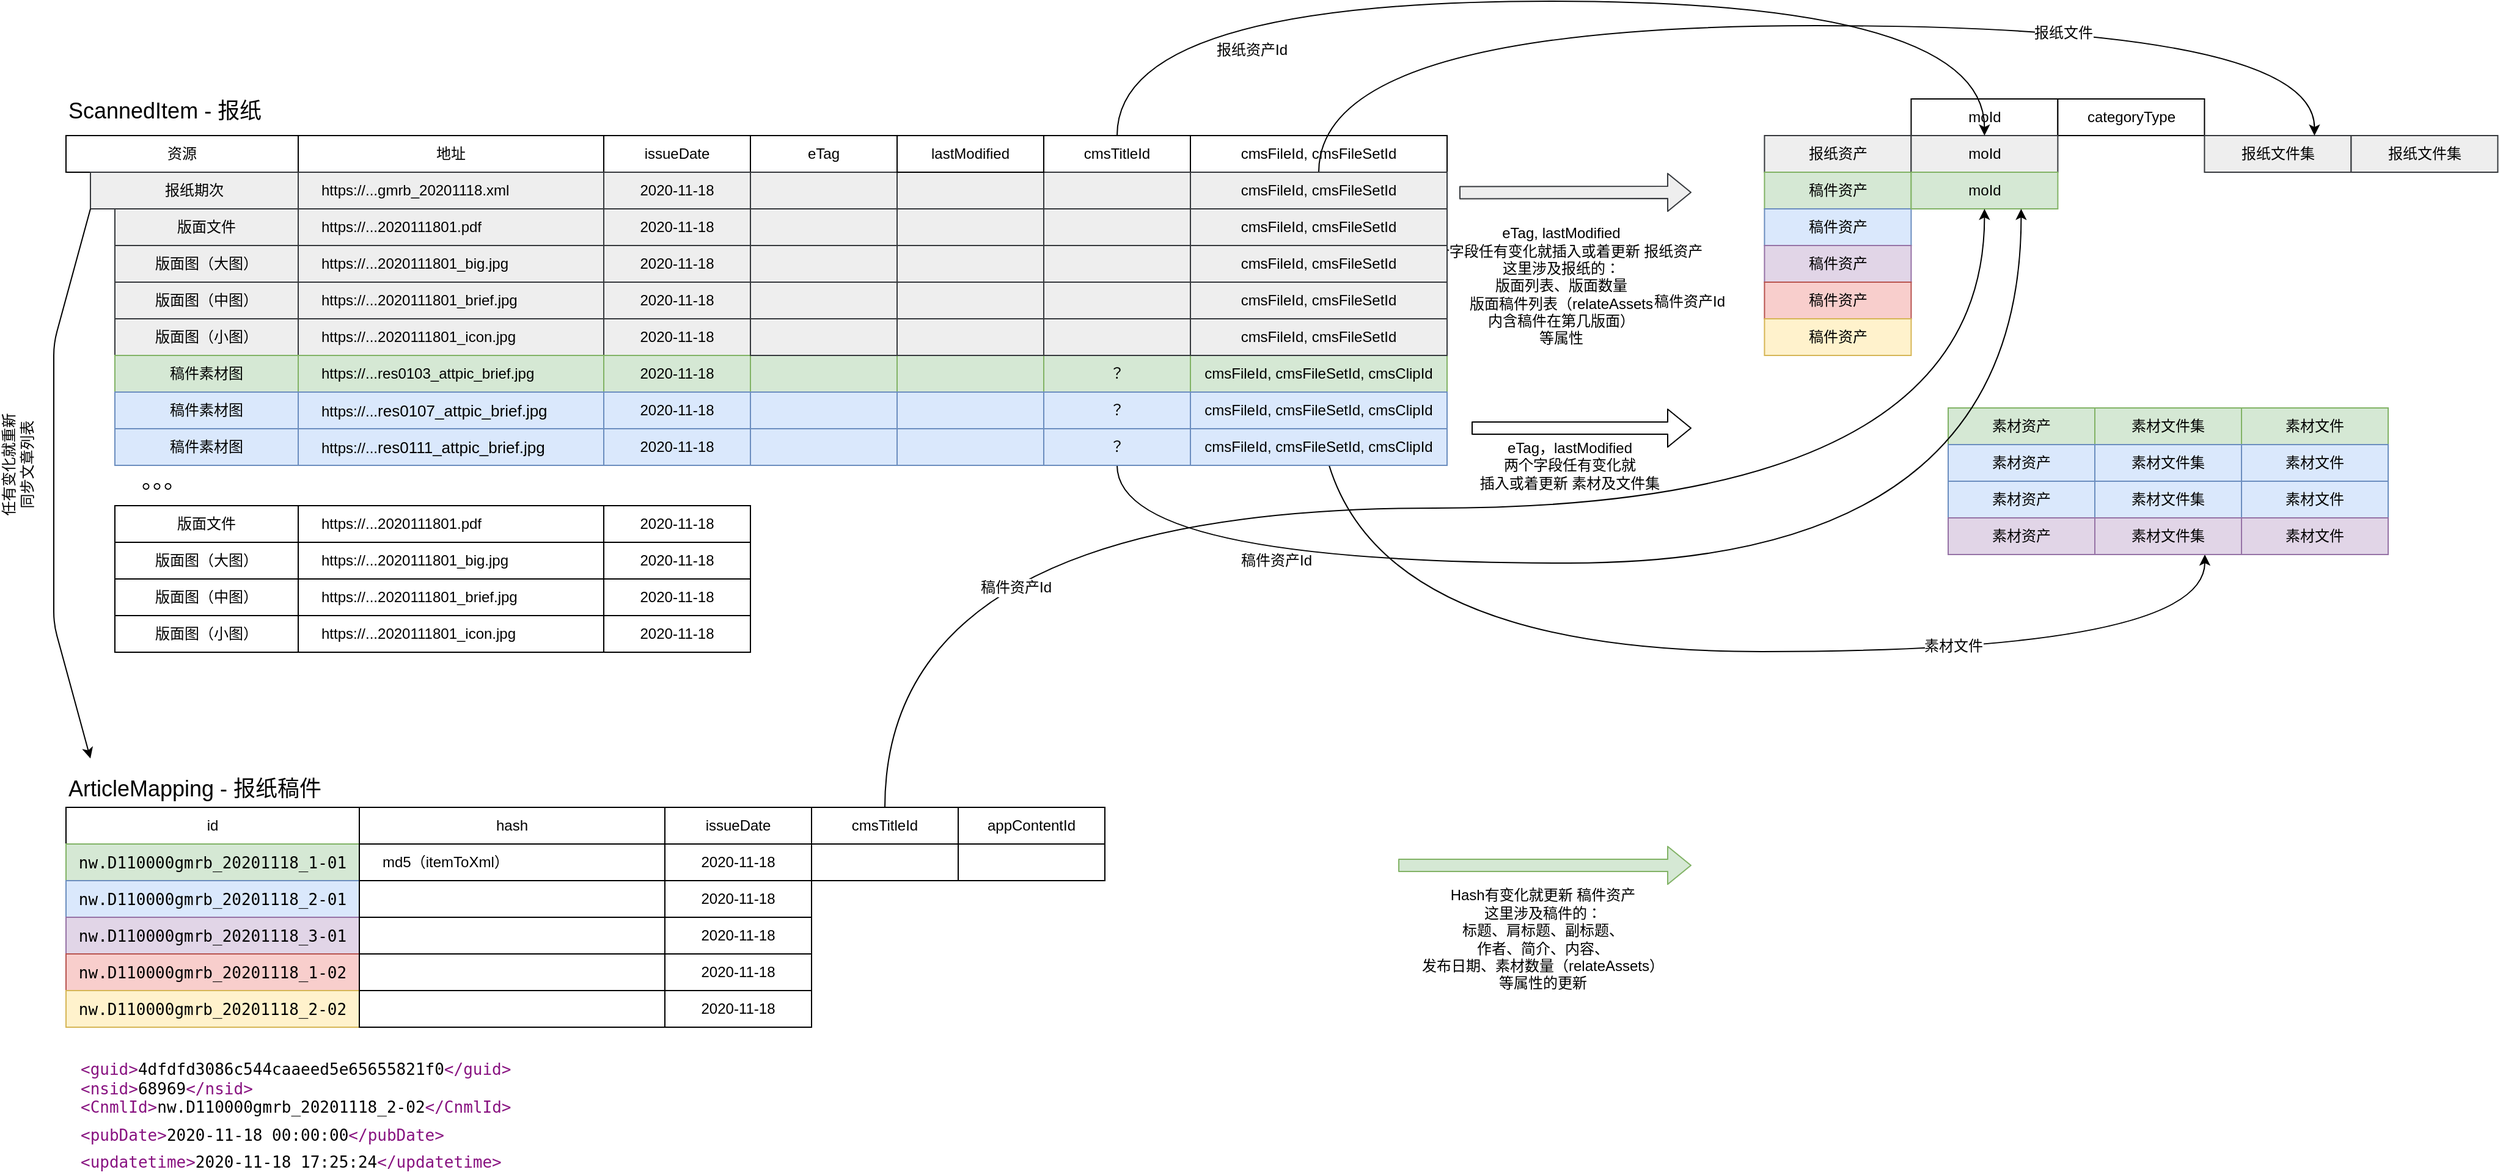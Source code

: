 <mxfile version="14.2.7" type="github">
  <diagram id="yrol8fg9aSLsKvtu3F4W" name="第 1 页">
    <mxGraphModel dx="2650" dy="1021" grid="1" gridSize="10" guides="1" tooltips="1" connect="1" arrows="1" fold="1" page="1" pageScale="1" pageWidth="827" pageHeight="1169" math="0" shadow="0">
      <root>
        <mxCell id="0" />
        <mxCell id="1" parent="0" />
        <mxCell id="mEoU4Fi8q85Gp39FzUji-123" value="资源" style="rounded=0;whiteSpace=wrap;html=1;" vertex="1" parent="1">
          <mxGeometry x="-420" y="120" width="190" height="30" as="geometry" />
        </mxCell>
        <mxCell id="mEoU4Fi8q85Gp39FzUji-124" value="报纸期次" style="rounded=0;whiteSpace=wrap;html=1;fillColor=#eeeeee;strokeColor=#36393d;" vertex="1" parent="1">
          <mxGeometry x="-400" y="150" width="170" height="30" as="geometry" />
        </mxCell>
        <mxCell id="mEoU4Fi8q85Gp39FzUji-125" value="版面文件" style="rounded=0;whiteSpace=wrap;html=1;fillColor=#eeeeee;strokeColor=#36393d;" vertex="1" parent="1">
          <mxGeometry x="-380" y="180" width="150" height="30" as="geometry" />
        </mxCell>
        <mxCell id="mEoU4Fi8q85Gp39FzUji-126" value="版面图（大图）" style="rounded=0;whiteSpace=wrap;html=1;fillColor=#eeeeee;strokeColor=#36393d;" vertex="1" parent="1">
          <mxGeometry x="-380" y="210" width="150" height="30" as="geometry" />
        </mxCell>
        <mxCell id="mEoU4Fi8q85Gp39FzUji-127" value="版面图（中图）" style="rounded=0;whiteSpace=wrap;html=1;fillColor=#eeeeee;strokeColor=#36393d;" vertex="1" parent="1">
          <mxGeometry x="-380" y="240" width="150" height="30" as="geometry" />
        </mxCell>
        <mxCell id="mEoU4Fi8q85Gp39FzUji-128" value="版面图（小图）" style="rounded=0;whiteSpace=wrap;html=1;fillColor=#eeeeee;strokeColor=#36393d;" vertex="1" parent="1">
          <mxGeometry x="-380" y="270" width="150" height="30" as="geometry" />
        </mxCell>
        <mxCell id="mEoU4Fi8q85Gp39FzUji-129" value="地址" style="rounded=0;whiteSpace=wrap;html=1;" vertex="1" parent="1">
          <mxGeometry x="-230" y="120" width="250" height="30" as="geometry" />
        </mxCell>
        <mxCell id="mEoU4Fi8q85Gp39FzUji-130" value="&lt;span style=&quot;&quot;&gt;https://...gmrb_20201118.xml&lt;/span&gt;" style="rounded=0;whiteSpace=wrap;html=1;align=left;spacingLeft=17;fillColor=#eeeeee;strokeColor=#36393d;" vertex="1" parent="1">
          <mxGeometry x="-230" y="150" width="250" height="30" as="geometry" />
        </mxCell>
        <mxCell id="mEoU4Fi8q85Gp39FzUji-131" value="&lt;span style=&quot;font-size: 12px;&quot;&gt;https://...&lt;/span&gt;&lt;span style=&quot;font-size: 12px&quot;&gt;2020111801.pdf&lt;/span&gt;" style="rounded=0;whiteSpace=wrap;html=1;fontFamily=Helvetica;fontSize=12;align=left;spacingLeft=17;fillColor=#eeeeee;strokeColor=#36393d;" vertex="1" parent="1">
          <mxGeometry x="-230" y="180" width="250" height="30" as="geometry" />
        </mxCell>
        <mxCell id="mEoU4Fi8q85Gp39FzUji-132" value="&lt;span style=&quot;&quot;&gt;https://...&lt;/span&gt;2020111801_big.jpg" style="rounded=0;whiteSpace=wrap;html=1;align=left;spacingLeft=17;fillColor=#eeeeee;strokeColor=#36393d;" vertex="1" parent="1">
          <mxGeometry x="-230" y="210" width="250" height="30" as="geometry" />
        </mxCell>
        <mxCell id="mEoU4Fi8q85Gp39FzUji-133" value="&lt;span style=&quot;&quot;&gt;https://...&lt;/span&gt;2020111801_brief.jpg" style="rounded=0;whiteSpace=wrap;html=1;align=left;spacingLeft=17;fillColor=#eeeeee;strokeColor=#36393d;" vertex="1" parent="1">
          <mxGeometry x="-230" y="240" width="250" height="30" as="geometry" />
        </mxCell>
        <mxCell id="mEoU4Fi8q85Gp39FzUji-134" value="&lt;span style=&quot;&quot;&gt;https://...&lt;/span&gt;2020111801_icon.jpg" style="rounded=0;whiteSpace=wrap;html=1;align=left;spacingLeft=17;fillColor=#eeeeee;strokeColor=#36393d;" vertex="1" parent="1">
          <mxGeometry x="-230" y="270" width="250" height="30" as="geometry" />
        </mxCell>
        <mxCell id="mEoU4Fi8q85Gp39FzUji-135" value="issueDate" style="rounded=0;whiteSpace=wrap;html=1;fontFamily=Helvetica;fontSize=12;align=center;" vertex="1" parent="1">
          <mxGeometry x="20" y="120" width="120" height="30" as="geometry" />
        </mxCell>
        <mxCell id="mEoU4Fi8q85Gp39FzUji-136" value="2020-11-18" style="rounded=0;whiteSpace=wrap;html=1;fontFamily=Helvetica;fontSize=12;align=center;fillColor=#eeeeee;strokeColor=#36393d;" vertex="1" parent="1">
          <mxGeometry x="20" y="150" width="120" height="30" as="geometry" />
        </mxCell>
        <mxCell id="mEoU4Fi8q85Gp39FzUji-137" value="2020-11-18" style="rounded=0;whiteSpace=wrap;html=1;fontFamily=Helvetica;fontSize=12;align=center;fillColor=#eeeeee;strokeColor=#36393d;" vertex="1" parent="1">
          <mxGeometry x="20" y="180" width="120" height="30" as="geometry" />
        </mxCell>
        <mxCell id="mEoU4Fi8q85Gp39FzUji-138" value="2020-11-18" style="rounded=0;whiteSpace=wrap;html=1;fontFamily=Helvetica;fontSize=12;align=center;fillColor=#eeeeee;strokeColor=#36393d;" vertex="1" parent="1">
          <mxGeometry x="20" y="210" width="120" height="30" as="geometry" />
        </mxCell>
        <mxCell id="mEoU4Fi8q85Gp39FzUji-139" value="2020-11-18" style="rounded=0;whiteSpace=wrap;html=1;fontFamily=Helvetica;fontSize=12;align=center;fillColor=#eeeeee;strokeColor=#36393d;" vertex="1" parent="1">
          <mxGeometry x="20" y="240" width="120" height="30" as="geometry" />
        </mxCell>
        <mxCell id="mEoU4Fi8q85Gp39FzUji-140" value="2020-11-18" style="rounded=0;whiteSpace=wrap;html=1;fontFamily=Helvetica;fontSize=12;align=center;fillColor=#eeeeee;strokeColor=#36393d;" vertex="1" parent="1">
          <mxGeometry x="20" y="270" width="120" height="30" as="geometry" />
        </mxCell>
        <mxCell id="mEoU4Fi8q85Gp39FzUji-141" value="eTag" style="rounded=0;whiteSpace=wrap;html=1;fontFamily=Helvetica;fontSize=12;align=center;" vertex="1" parent="1">
          <mxGeometry x="140" y="120" width="120" height="30" as="geometry" />
        </mxCell>
        <mxCell id="mEoU4Fi8q85Gp39FzUji-142" value="cmsTitleId" style="rounded=0;whiteSpace=wrap;html=1;fontFamily=Helvetica;fontSize=12;align=center;" vertex="1" parent="1">
          <mxGeometry x="380" y="120" width="120" height="30" as="geometry" />
        </mxCell>
        <mxCell id="mEoU4Fi8q85Gp39FzUji-143" value="moId" style="rounded=0;whiteSpace=wrap;html=1;fontFamily=Helvetica;fontSize=12;align=center;" vertex="1" parent="1">
          <mxGeometry x="1089.71" y="90" width="120" height="30" as="geometry" />
        </mxCell>
        <mxCell id="mEoU4Fi8q85Gp39FzUji-144" value="报纸资产" style="rounded=0;whiteSpace=wrap;html=1;fontFamily=Helvetica;fontSize=12;align=center;fillColor=#eeeeee;strokeColor=#36393d;" vertex="1" parent="1">
          <mxGeometry x="969.71" y="120" width="120" height="30" as="geometry" />
        </mxCell>
        <mxCell id="mEoU4Fi8q85Gp39FzUji-145" value="categoryType" style="rounded=0;whiteSpace=wrap;html=1;fontFamily=Helvetica;fontSize=12;align=center;" vertex="1" parent="1">
          <mxGeometry x="1209.71" y="90" width="120" height="30" as="geometry" />
        </mxCell>
        <mxCell id="mEoU4Fi8q85Gp39FzUji-146" value="" style="rounded=0;whiteSpace=wrap;html=1;fontFamily=Helvetica;fontSize=12;align=center;fillColor=#eeeeee;strokeColor=#36393d;" vertex="1" parent="1">
          <mxGeometry x="140" y="150" width="120" height="30" as="geometry" />
        </mxCell>
        <mxCell id="mEoU4Fi8q85Gp39FzUji-147" value="" style="rounded=0;whiteSpace=wrap;html=1;fontFamily=Helvetica;fontSize=12;align=center;fillColor=#eeeeee;strokeColor=#36393d;" vertex="1" parent="1">
          <mxGeometry x="260" y="150" width="120" height="30" as="geometry" />
        </mxCell>
        <mxCell id="mEoU4Fi8q85Gp39FzUji-150" value="报纸文件集" style="rounded=0;whiteSpace=wrap;html=1;fontFamily=Helvetica;fontSize=12;align=center;fillColor=#eeeeee;strokeColor=#36393d;" vertex="1" parent="1">
          <mxGeometry x="1329.71" y="120" width="120" height="30" as="geometry" />
        </mxCell>
        <mxCell id="mEoU4Fi8q85Gp39FzUji-152" value="ScannedItem - 报纸" style="text;html=1;strokeColor=none;fillColor=none;align=left;verticalAlign=middle;whiteSpace=wrap;rounded=0;fontFamily=Helvetica;fontSize=18;" vertex="1" parent="1">
          <mxGeometry x="-420" y="90" width="310" height="20" as="geometry" />
        </mxCell>
        <mxCell id="mEoU4Fi8q85Gp39FzUji-153" value="id" style="rounded=0;whiteSpace=wrap;html=1;" vertex="1" parent="1">
          <mxGeometry x="-420" y="670" width="240" height="30" as="geometry" />
        </mxCell>
        <mxCell id="mEoU4Fi8q85Gp39FzUji-154" value="&lt;span style=&quot;font-family: monospace ; font-size: 13px&quot;&gt;nw.D110000gmrb_20201118_1-01&lt;/span&gt;" style="rounded=0;whiteSpace=wrap;html=1;fillColor=#d5e8d4;strokeColor=#82b366;" vertex="1" parent="1">
          <mxGeometry x="-420" y="700" width="240" height="30" as="geometry" />
        </mxCell>
        <mxCell id="mEoU4Fi8q85Gp39FzUji-155" value="&lt;span style=&quot;font-family: monospace ; font-size: 13px&quot;&gt;nw.D110000gmrb_20201118_2-01&lt;/span&gt;" style="rounded=0;whiteSpace=wrap;html=1;fillColor=#dae8fc;strokeColor=#6c8ebf;" vertex="1" parent="1">
          <mxGeometry x="-420" y="730" width="240" height="30" as="geometry" />
        </mxCell>
        <mxCell id="mEoU4Fi8q85Gp39FzUji-156" value="&lt;span style=&quot;font-family: monospace ; font-size: 13px&quot;&gt;nw.D110000gmrb_20201118_3-01&lt;/span&gt;" style="rounded=0;whiteSpace=wrap;html=1;fillColor=#e1d5e7;strokeColor=#9673a6;" vertex="1" parent="1">
          <mxGeometry x="-420" y="760" width="240" height="30" as="geometry" />
        </mxCell>
        <mxCell id="mEoU4Fi8q85Gp39FzUji-157" value="&lt;span style=&quot;font-family: monospace ; font-size: 13px&quot;&gt;nw.D110000gmrb_20201118_1-02&lt;/span&gt;" style="rounded=0;whiteSpace=wrap;html=1;fillColor=#f8cecc;strokeColor=#b85450;" vertex="1" parent="1">
          <mxGeometry x="-420" y="790" width="240" height="30" as="geometry" />
        </mxCell>
        <mxCell id="mEoU4Fi8q85Gp39FzUji-158" value="&lt;span style=&quot;font-family: monospace ; font-size: 13px&quot;&gt;nw.D110000gmrb_20201118_2-02&lt;/span&gt;" style="rounded=0;whiteSpace=wrap;html=1;fillColor=#fff2cc;strokeColor=#d6b656;" vertex="1" parent="1">
          <mxGeometry x="-420" y="820" width="240" height="30" as="geometry" />
        </mxCell>
        <mxCell id="mEoU4Fi8q85Gp39FzUji-159" value="hash" style="rounded=0;whiteSpace=wrap;html=1;" vertex="1" parent="1">
          <mxGeometry x="-180" y="670" width="250" height="30" as="geometry" />
        </mxCell>
        <mxCell id="mEoU4Fi8q85Gp39FzUji-160" value="md5（itemToXml）" style="rounded=0;whiteSpace=wrap;html=1;align=left;spacingLeft=17;" vertex="1" parent="1">
          <mxGeometry x="-180" y="700" width="250" height="30" as="geometry" />
        </mxCell>
        <mxCell id="mEoU4Fi8q85Gp39FzUji-161" value="" style="rounded=0;whiteSpace=wrap;html=1;fontFamily=Helvetica;fontSize=12;align=left;spacingLeft=17;" vertex="1" parent="1">
          <mxGeometry x="-180" y="730" width="250" height="30" as="geometry" />
        </mxCell>
        <mxCell id="mEoU4Fi8q85Gp39FzUji-162" value="" style="rounded=0;whiteSpace=wrap;html=1;align=left;spacingLeft=17;" vertex="1" parent="1">
          <mxGeometry x="-180" y="760" width="250" height="30" as="geometry" />
        </mxCell>
        <mxCell id="mEoU4Fi8q85Gp39FzUji-163" value="" style="rounded=0;whiteSpace=wrap;html=1;align=left;spacingLeft=17;" vertex="1" parent="1">
          <mxGeometry x="-180" y="790" width="250" height="30" as="geometry" />
        </mxCell>
        <mxCell id="mEoU4Fi8q85Gp39FzUji-164" value="" style="rounded=0;whiteSpace=wrap;html=1;align=left;spacingLeft=17;" vertex="1" parent="1">
          <mxGeometry x="-180" y="820" width="250" height="30" as="geometry" />
        </mxCell>
        <mxCell id="mEoU4Fi8q85Gp39FzUji-165" value="issueDate" style="rounded=0;whiteSpace=wrap;html=1;fontFamily=Helvetica;fontSize=12;align=center;" vertex="1" parent="1">
          <mxGeometry x="70" y="670" width="120" height="30" as="geometry" />
        </mxCell>
        <mxCell id="mEoU4Fi8q85Gp39FzUji-166" value="2020-11-18" style="rounded=0;whiteSpace=wrap;html=1;fontFamily=Helvetica;fontSize=12;align=center;" vertex="1" parent="1">
          <mxGeometry x="70" y="700" width="120" height="30" as="geometry" />
        </mxCell>
        <mxCell id="mEoU4Fi8q85Gp39FzUji-167" value="2020-11-18" style="rounded=0;whiteSpace=wrap;html=1;fontFamily=Helvetica;fontSize=12;align=center;" vertex="1" parent="1">
          <mxGeometry x="70" y="730" width="120" height="30" as="geometry" />
        </mxCell>
        <mxCell id="mEoU4Fi8q85Gp39FzUji-168" value="2020-11-18" style="rounded=0;whiteSpace=wrap;html=1;fontFamily=Helvetica;fontSize=12;align=center;" vertex="1" parent="1">
          <mxGeometry x="70" y="760" width="120" height="30" as="geometry" />
        </mxCell>
        <mxCell id="mEoU4Fi8q85Gp39FzUji-169" value="2020-11-18" style="rounded=0;whiteSpace=wrap;html=1;fontFamily=Helvetica;fontSize=12;align=center;" vertex="1" parent="1">
          <mxGeometry x="70" y="790" width="120" height="30" as="geometry" />
        </mxCell>
        <mxCell id="mEoU4Fi8q85Gp39FzUji-170" value="2020-11-18" style="rounded=0;whiteSpace=wrap;html=1;fontFamily=Helvetica;fontSize=12;align=center;" vertex="1" parent="1">
          <mxGeometry x="70" y="820" width="120" height="30" as="geometry" />
        </mxCell>
        <mxCell id="mEoU4Fi8q85Gp39FzUji-171" value="cmsTitleId" style="rounded=0;whiteSpace=wrap;html=1;fontFamily=Helvetica;fontSize=12;align=center;" vertex="1" parent="1">
          <mxGeometry x="190" y="670" width="120" height="30" as="geometry" />
        </mxCell>
        <mxCell id="mEoU4Fi8q85Gp39FzUji-172" value="appContentId" style="rounded=0;whiteSpace=wrap;html=1;fontFamily=Helvetica;fontSize=12;align=center;" vertex="1" parent="1">
          <mxGeometry x="310" y="670" width="120" height="30" as="geometry" />
        </mxCell>
        <mxCell id="mEoU4Fi8q85Gp39FzUji-173" value="" style="rounded=0;whiteSpace=wrap;html=1;fontFamily=Helvetica;fontSize=12;align=center;" vertex="1" parent="1">
          <mxGeometry x="190" y="700" width="120" height="30" as="geometry" />
        </mxCell>
        <mxCell id="mEoU4Fi8q85Gp39FzUji-174" value="" style="rounded=0;whiteSpace=wrap;html=1;fontFamily=Helvetica;fontSize=12;align=center;" vertex="1" parent="1">
          <mxGeometry x="310" y="700" width="120" height="30" as="geometry" />
        </mxCell>
        <mxCell id="mEoU4Fi8q85Gp39FzUji-175" value="ArticleMapping - 报纸稿件" style="text;html=1;strokeColor=none;fillColor=none;align=left;verticalAlign=middle;whiteSpace=wrap;rounded=0;fontFamily=Helvetica;fontSize=18;" vertex="1" parent="1">
          <mxGeometry x="-420" y="640" width="330" height="30" as="geometry" />
        </mxCell>
        <mxCell id="mEoU4Fi8q85Gp39FzUji-176" value="" style="rounded=0;whiteSpace=wrap;html=1;fontFamily=Helvetica;fontSize=12;align=center;fillColor=#eeeeee;strokeColor=#36393d;" vertex="1" parent="1">
          <mxGeometry x="380" y="150" width="120" height="30" as="geometry" />
        </mxCell>
        <mxCell id="mEoU4Fi8q85Gp39FzUji-177" value="lastModified" style="rounded=0;whiteSpace=wrap;html=1;fontFamily=Helvetica;fontSize=12;align=center;" vertex="1" parent="1">
          <mxGeometry x="260" y="120" width="120" height="30" as="geometry" />
        </mxCell>
        <mxCell id="mEoU4Fi8q85Gp39FzUji-179" value="&lt;div class=&quot;line&quot; style=&quot;font-style: normal ; font-weight: normal ; letter-spacing: normal ; text-indent: 0px ; text-transform: none ; word-spacing: 0px ; text-decoration: none ; color: rgb(0 , 0 , 0) ; font-family: monospace ; font-size: 13px&quot;&gt;&lt;span class=&quot;tag&quot; style=&quot;color: rgb(136 , 18 , 128)&quot;&gt;&lt;span class=&quot;tag&quot;&gt;&amp;lt;guid&amp;gt;&lt;/span&gt;&lt;span class=&quot;text&quot; style=&quot;color: rgb(0 , 0 , 0)&quot;&gt;4dfdfd3086c544caaeed5e65655821f0&lt;/span&gt;&lt;span class=&quot;tag&quot;&gt;&amp;lt;/guid&amp;gt;&lt;/span&gt;&lt;br&gt;&lt;/span&gt;&lt;/div&gt;&lt;div class=&quot;line&quot; style=&quot;font-style: normal ; font-weight: normal ; letter-spacing: normal ; text-indent: 0px ; text-transform: none ; word-spacing: 0px ; text-decoration: none ; color: rgb(0 , 0 , 0) ; font-family: monospace ; font-size: 13px&quot;&gt;&lt;span class=&quot;tag&quot; style=&quot;color: rgb(136 , 18 , 128)&quot;&gt;&amp;lt;nsid&amp;gt;&lt;/span&gt;&lt;span class=&quot;text&quot;&gt;68969&lt;/span&gt;&lt;span class=&quot;tag&quot; style=&quot;color: rgb(136 , 18 , 128)&quot;&gt;&amp;lt;/nsid&amp;gt;&lt;/span&gt;&lt;/div&gt;&lt;span class=&quot;text&quot; style=&quot;font-style: normal ; font-weight: normal ; letter-spacing: normal ; text-indent: 0px ; text-transform: none ; word-spacing: 0px ; text-decoration: none ; color: rgb(0 , 0 , 0) ; font-family: monospace ; font-size: 13px&quot;&gt;&lt;/span&gt;&lt;div class=&quot;line&quot; style=&quot;font-style: normal ; font-weight: normal ; letter-spacing: normal ; text-indent: 0px ; text-transform: none ; word-spacing: 0px ; text-decoration: none ; color: rgb(0 , 0 , 0) ; font-family: monospace ; font-size: 13px&quot;&gt;&lt;span class=&quot;tag&quot; style=&quot;color: rgb(136 , 18 , 128)&quot;&gt;&amp;lt;CnmlId&amp;gt;&lt;/span&gt;&lt;span class=&quot;text&quot;&gt;nw.D110000gmrb_20201118_2-02&lt;/span&gt;&lt;span class=&quot;tag&quot; style=&quot;color: rgb(136 , 18 , 128)&quot;&gt;&amp;lt;/CnmlId&amp;gt;&lt;/span&gt;&lt;/div&gt;" style="text;whiteSpace=wrap;html=1;fontSize=18;fontFamily=Helvetica;" vertex="1" parent="1">
          <mxGeometry x="-410" y="870" width="380" height="60" as="geometry" />
        </mxCell>
        <mxCell id="mEoU4Fi8q85Gp39FzUji-180" value="&lt;span class=&quot;tag&quot; style=&quot;font-style: normal ; font-weight: normal ; letter-spacing: normal ; text-indent: 0px ; text-transform: none ; word-spacing: 0px ; text-decoration: none ; color: rgb(136 , 18 , 128) ; font-family: monospace ; font-size: 13px&quot;&gt;&amp;lt;pubDate&amp;gt;&lt;/span&gt;&lt;span class=&quot;text&quot; style=&quot;font-style: normal ; font-weight: normal ; letter-spacing: normal ; text-indent: 0px ; text-transform: none ; word-spacing: 0px ; text-decoration: none ; color: rgb(0 , 0 , 0) ; font-family: monospace ; font-size: 13px&quot;&gt;2020-11-18 00:00:00&lt;/span&gt;&lt;span class=&quot;tag&quot; style=&quot;font-style: normal ; font-weight: normal ; letter-spacing: normal ; text-indent: 0px ; text-transform: none ; word-spacing: 0px ; text-decoration: none ; color: rgb(136 , 18 , 128) ; font-family: monospace ; font-size: 13px&quot;&gt;&amp;lt;/pubDate&amp;gt;&lt;br&gt;&lt;span class=&quot;tag&quot;&gt;&amp;lt;updatetime&amp;gt;&lt;/span&gt;&lt;span class=&quot;text&quot; style=&quot;color: rgb(0 , 0 , 0)&quot;&gt;2020-11-18 17:25:24&lt;/span&gt;&lt;span class=&quot;tag&quot;&gt;&amp;lt;/updatetime&amp;gt;&lt;/span&gt;&lt;br&gt;&lt;/span&gt;" style="text;whiteSpace=wrap;html=1;fontSize=18;fontFamily=Helvetica;" vertex="1" parent="1">
          <mxGeometry x="-410" y="920" width="380" height="40" as="geometry" />
        </mxCell>
        <mxCell id="mEoU4Fi8q85Gp39FzUji-181" value="版面文件" style="rounded=0;whiteSpace=wrap;html=1;" vertex="1" parent="1">
          <mxGeometry x="-380" y="423" width="150" height="30" as="geometry" />
        </mxCell>
        <mxCell id="mEoU4Fi8q85Gp39FzUji-182" value="版面图（大图）" style="rounded=0;whiteSpace=wrap;html=1;" vertex="1" parent="1">
          <mxGeometry x="-380" y="453" width="150" height="30" as="geometry" />
        </mxCell>
        <mxCell id="mEoU4Fi8q85Gp39FzUji-183" value="版面图（中图）" style="rounded=0;whiteSpace=wrap;html=1;" vertex="1" parent="1">
          <mxGeometry x="-380" y="483" width="150" height="30" as="geometry" />
        </mxCell>
        <mxCell id="mEoU4Fi8q85Gp39FzUji-184" value="版面图（小图）" style="rounded=0;whiteSpace=wrap;html=1;" vertex="1" parent="1">
          <mxGeometry x="-380" y="513" width="150" height="30" as="geometry" />
        </mxCell>
        <mxCell id="mEoU4Fi8q85Gp39FzUji-185" value="&lt;span style=&quot;font-size: 12px;&quot;&gt;https://...&lt;/span&gt;&lt;span style=&quot;font-size: 12px&quot;&gt;2020111801.pdf&lt;/span&gt;" style="rounded=0;whiteSpace=wrap;html=1;fontFamily=Helvetica;fontSize=12;align=left;spacingLeft=17;" vertex="1" parent="1">
          <mxGeometry x="-230" y="423" width="250" height="30" as="geometry" />
        </mxCell>
        <mxCell id="mEoU4Fi8q85Gp39FzUji-186" value="&lt;span style=&quot;&quot;&gt;https://...&lt;/span&gt;2020111801_big.jpg" style="rounded=0;whiteSpace=wrap;html=1;align=left;spacingLeft=17;" vertex="1" parent="1">
          <mxGeometry x="-230" y="453" width="250" height="30" as="geometry" />
        </mxCell>
        <mxCell id="mEoU4Fi8q85Gp39FzUji-187" value="&lt;span style=&quot;&quot;&gt;https://...&lt;/span&gt;2020111801_brief.jpg" style="rounded=0;whiteSpace=wrap;html=1;align=left;spacingLeft=17;" vertex="1" parent="1">
          <mxGeometry x="-230" y="483" width="250" height="30" as="geometry" />
        </mxCell>
        <mxCell id="mEoU4Fi8q85Gp39FzUji-188" value="&lt;span style=&quot;&quot;&gt;https://...&lt;/span&gt;2020111801_icon.jpg" style="rounded=0;whiteSpace=wrap;html=1;align=left;spacingLeft=17;" vertex="1" parent="1">
          <mxGeometry x="-230" y="513" width="250" height="30" as="geometry" />
        </mxCell>
        <mxCell id="mEoU4Fi8q85Gp39FzUji-189" value="2020-11-18" style="rounded=0;whiteSpace=wrap;html=1;fontFamily=Helvetica;fontSize=12;align=center;" vertex="1" parent="1">
          <mxGeometry x="20" y="423" width="120" height="30" as="geometry" />
        </mxCell>
        <mxCell id="mEoU4Fi8q85Gp39FzUji-190" value="2020-11-18" style="rounded=0;whiteSpace=wrap;html=1;fontFamily=Helvetica;fontSize=12;align=center;" vertex="1" parent="1">
          <mxGeometry x="20" y="453" width="120" height="30" as="geometry" />
        </mxCell>
        <mxCell id="mEoU4Fi8q85Gp39FzUji-191" value="2020-11-18" style="rounded=0;whiteSpace=wrap;html=1;fontFamily=Helvetica;fontSize=12;align=center;" vertex="1" parent="1">
          <mxGeometry x="20" y="483" width="120" height="30" as="geometry" />
        </mxCell>
        <mxCell id="mEoU4Fi8q85Gp39FzUji-192" value="2020-11-18" style="rounded=0;whiteSpace=wrap;html=1;fontFamily=Helvetica;fontSize=12;align=center;" vertex="1" parent="1">
          <mxGeometry x="20" y="513" width="120" height="30" as="geometry" />
        </mxCell>
        <mxCell id="mEoU4Fi8q85Gp39FzUji-193" value="。。。" style="text;html=1;strokeColor=none;fillColor=none;align=center;verticalAlign=middle;whiteSpace=wrap;rounded=0;fontFamily=Helvetica;fontSize=18;" vertex="1" parent="1">
          <mxGeometry x="-360" y="393" width="40" height="20" as="geometry" />
        </mxCell>
        <mxCell id="mEoU4Fi8q85Gp39FzUji-195" value="&lt;span style=&quot;font-size: 12px;&quot;&gt;https://...&lt;/span&gt;&lt;span style=&quot;font-size: 12px;&quot;&gt;res0103_attpic_brief.jpg&lt;/span&gt;" style="rounded=0;whiteSpace=wrap;html=1;align=left;spacingLeft=17;fontFamily=Helvetica;fontSize=12;labelBackgroundColor=none;fillColor=#d5e8d4;strokeColor=#82b366;" vertex="1" parent="1">
          <mxGeometry x="-230" y="300" width="250" height="30" as="geometry" />
        </mxCell>
        <mxCell id="mEoU4Fi8q85Gp39FzUji-196" value="稿件素材图" style="rounded=0;whiteSpace=wrap;html=1;labelBackgroundColor=none;fillColor=#d5e8d4;strokeColor=#82b366;" vertex="1" parent="1">
          <mxGeometry x="-380" y="300" width="150" height="30" as="geometry" />
        </mxCell>
        <mxCell id="mEoU4Fi8q85Gp39FzUji-197" value="2020-11-18" style="rounded=0;whiteSpace=wrap;html=1;fontFamily=Helvetica;fontSize=12;align=center;labelBackgroundColor=none;fillColor=#d5e8d4;strokeColor=#82b366;" vertex="1" parent="1">
          <mxGeometry x="20" y="300" width="120" height="30" as="geometry" />
        </mxCell>
        <mxCell id="mEoU4Fi8q85Gp39FzUji-198" value="&lt;span style=&quot;font-size: 12px&quot;&gt;https://...&lt;/span&gt;&lt;span style=&quot;font-size: 13px;&quot;&gt;res0107_attpic_brief.jpg&lt;/span&gt;" style="rounded=0;whiteSpace=wrap;html=1;align=left;spacingLeft=17;fontFamily=Helvetica;fontSize=12;fillColor=#dae8fc;strokeColor=#6c8ebf;" vertex="1" parent="1">
          <mxGeometry x="-230" y="330" width="250" height="30" as="geometry" />
        </mxCell>
        <mxCell id="mEoU4Fi8q85Gp39FzUji-199" value="&lt;span style=&quot;font-size: 12px&quot;&gt;https://...&lt;/span&gt;&lt;span style=&quot;font-size: 13px;&quot;&gt;res0111_attpic_brief.jpg&lt;/span&gt;" style="rounded=0;whiteSpace=wrap;html=1;align=left;spacingLeft=17;fontFamily=Helvetica;fontSize=12;fillColor=#dae8fc;strokeColor=#6c8ebf;" vertex="1" parent="1">
          <mxGeometry x="-230" y="360" width="250" height="30" as="geometry" />
        </mxCell>
        <mxCell id="mEoU4Fi8q85Gp39FzUji-200" value="稿件素材图" style="rounded=0;whiteSpace=wrap;html=1;fillColor=#dae8fc;strokeColor=#6c8ebf;" vertex="1" parent="1">
          <mxGeometry x="-380" y="330" width="150" height="30" as="geometry" />
        </mxCell>
        <mxCell id="mEoU4Fi8q85Gp39FzUji-201" value="稿件素材图" style="rounded=0;whiteSpace=wrap;html=1;fillColor=#dae8fc;strokeColor=#6c8ebf;" vertex="1" parent="1">
          <mxGeometry x="-380" y="360" width="150" height="30" as="geometry" />
        </mxCell>
        <mxCell id="mEoU4Fi8q85Gp39FzUji-202" value="2020-11-18" style="rounded=0;whiteSpace=wrap;html=1;fontFamily=Helvetica;fontSize=12;align=center;fillColor=#dae8fc;strokeColor=#6c8ebf;" vertex="1" parent="1">
          <mxGeometry x="20" y="330" width="120" height="30" as="geometry" />
        </mxCell>
        <mxCell id="mEoU4Fi8q85Gp39FzUji-203" value="2020-11-18" style="rounded=0;whiteSpace=wrap;html=1;fontFamily=Helvetica;fontSize=12;align=center;fillColor=#dae8fc;strokeColor=#6c8ebf;" vertex="1" parent="1">
          <mxGeometry x="20" y="360" width="120" height="30" as="geometry" />
        </mxCell>
        <mxCell id="mEoU4Fi8q85Gp39FzUji-210" value="稿件资产" style="rounded=0;whiteSpace=wrap;html=1;fontFamily=Helvetica;fontSize=12;align=center;fillColor=#d5e8d4;strokeColor=#82b366;" vertex="1" parent="1">
          <mxGeometry x="969.71" y="150" width="120" height="30" as="geometry" />
        </mxCell>
        <mxCell id="mEoU4Fi8q85Gp39FzUji-211" value="稿件资产" style="rounded=0;whiteSpace=wrap;html=1;fontFamily=Helvetica;fontSize=12;align=center;fillColor=#dae8fc;strokeColor=#6c8ebf;" vertex="1" parent="1">
          <mxGeometry x="969.71" y="180" width="120" height="30" as="geometry" />
        </mxCell>
        <mxCell id="mEoU4Fi8q85Gp39FzUji-215" value="稿件资产" style="rounded=0;whiteSpace=wrap;html=1;fontFamily=Helvetica;fontSize=12;align=center;fillColor=#e1d5e7;strokeColor=#9673a6;" vertex="1" parent="1">
          <mxGeometry x="969.71" y="210" width="120" height="30" as="geometry" />
        </mxCell>
        <mxCell id="mEoU4Fi8q85Gp39FzUji-216" value="稿件资产" style="rounded=0;whiteSpace=wrap;html=1;fontFamily=Helvetica;fontSize=12;align=center;fillColor=#f8cecc;strokeColor=#b85450;" vertex="1" parent="1">
          <mxGeometry x="969.71" y="240" width="120" height="30" as="geometry" />
        </mxCell>
        <mxCell id="mEoU4Fi8q85Gp39FzUji-217" value="稿件资产" style="rounded=0;whiteSpace=wrap;html=1;fontFamily=Helvetica;fontSize=12;align=center;fillColor=#fff2cc;strokeColor=#d6b656;" vertex="1" parent="1">
          <mxGeometry x="969.71" y="270" width="120" height="30" as="geometry" />
        </mxCell>
        <mxCell id="mEoU4Fi8q85Gp39FzUji-220" value="素材资产" style="rounded=0;whiteSpace=wrap;html=1;fontFamily=Helvetica;fontSize=12;align=center;fillColor=#d5e8d4;strokeColor=#82b366;" vertex="1" parent="1">
          <mxGeometry x="1120" y="343" width="120" height="30" as="geometry" />
        </mxCell>
        <mxCell id="mEoU4Fi8q85Gp39FzUji-228" value="" style="endArrow=classic;html=1;fontFamily=Helvetica;fontSize=12;exitX=0;exitY=1;exitDx=0;exitDy=0;" edge="1" parent="1" source="mEoU4Fi8q85Gp39FzUji-124">
          <mxGeometry width="50" height="50" relative="1" as="geometry">
            <mxPoint x="80" y="570" as="sourcePoint" />
            <mxPoint x="-400" y="630" as="targetPoint" />
            <Array as="points">
              <mxPoint x="-430" y="290" />
              <mxPoint x="-430" y="410" />
              <mxPoint x="-430" y="520" />
            </Array>
          </mxGeometry>
        </mxCell>
        <mxCell id="mEoU4Fi8q85Gp39FzUji-229" value="任有变化就重新&lt;br&gt;同步文章列表" style="edgeLabel;html=1;align=center;verticalAlign=middle;resizable=0;points=[];fontSize=12;fontFamily=Helvetica;horizontal=0;" vertex="1" connectable="0" parent="mEoU4Fi8q85Gp39FzUji-228">
          <mxGeometry x="-0.108" y="-1" relative="1" as="geometry">
            <mxPoint x="-29" y="9.31" as="offset" />
          </mxGeometry>
        </mxCell>
        <mxCell id="mEoU4Fi8q85Gp39FzUji-231" value="" style="shape=flexArrow;endArrow=classic;html=1;fontFamily=Helvetica;fontSize=12;fillColor=#d5e8d4;strokeColor=#82b366;" edge="1" parent="1">
          <mxGeometry width="50" height="50" relative="1" as="geometry">
            <mxPoint x="670" y="717.5" as="sourcePoint" />
            <mxPoint x="910" y="717.5" as="targetPoint" />
          </mxGeometry>
        </mxCell>
        <mxCell id="mEoU4Fi8q85Gp39FzUji-232" value="Hash有变化就更新 稿件资产&lt;br&gt;这里涉及稿件的：&lt;br&gt;标题、肩标题、副标题、&lt;br&gt;作者、简介、内容、&lt;br&gt;发布日期、素材数量（relateAssets）&lt;br&gt;等属性的更新" style="edgeLabel;html=1;align=center;verticalAlign=middle;resizable=0;points=[];fontSize=12;fontFamily=Helvetica;" vertex="1" connectable="0" parent="mEoU4Fi8q85Gp39FzUji-231">
          <mxGeometry x="-0.143" y="2" relative="1" as="geometry">
            <mxPoint x="14.29" y="62" as="offset" />
          </mxGeometry>
        </mxCell>
        <mxCell id="mEoU4Fi8q85Gp39FzUji-233" value="eTag, lastModified&lt;br&gt;两个字段任有变化就插入或着更新 报纸资产&lt;br&gt;这里涉及报纸的：&lt;br&gt;版面列表、版面数量&lt;br&gt;版面稿件列表（relateAssets&lt;br&gt;内含稿件在第几版面）&lt;br&gt;等属性" style="shape=flexArrow;endArrow=classic;html=1;fontFamily=Helvetica;fontSize=12;fillColor=#eeeeee;strokeColor=#36393d;" edge="1" parent="1">
          <mxGeometry x="-0.127" y="-76" width="50" height="50" relative="1" as="geometry">
            <mxPoint x="720" y="166.79" as="sourcePoint" />
            <mxPoint x="910" y="166.5" as="targetPoint" />
            <mxPoint as="offset" />
          </mxGeometry>
        </mxCell>
        <mxCell id="mEoU4Fi8q85Gp39FzUji-235" value="eTag，lastModified&lt;br&gt;两个字段任有变化就&lt;br&gt;插入或着更新 素材及文件集" style="shape=flexArrow;endArrow=classic;html=1;fontFamily=Helvetica;fontSize=12;" edge="1" parent="1">
          <mxGeometry x="-0.111" y="-31" width="50" height="50" relative="1" as="geometry">
            <mxPoint x="730" y="359.5" as="sourcePoint" />
            <mxPoint x="910" y="359.5" as="targetPoint" />
            <mxPoint y="-1" as="offset" />
          </mxGeometry>
        </mxCell>
        <mxCell id="mEoU4Fi8q85Gp39FzUji-243" value="moId" style="rounded=0;whiteSpace=wrap;html=1;fontFamily=Helvetica;fontSize=12;align=center;fillColor=#eeeeee;strokeColor=#36393d;" vertex="1" parent="1">
          <mxGeometry x="1089.71" y="120" width="120" height="30" as="geometry" />
        </mxCell>
        <mxCell id="mEoU4Fi8q85Gp39FzUji-244" value="moId" style="rounded=0;whiteSpace=wrap;html=1;fontFamily=Helvetica;fontSize=12;align=center;fillColor=#d5e8d4;strokeColor=#82b366;" vertex="1" parent="1">
          <mxGeometry x="1089.71" y="150" width="120" height="30" as="geometry" />
        </mxCell>
        <mxCell id="mEoU4Fi8q85Gp39FzUji-237" style="edgeStyle=orthogonalEdgeStyle;curved=1;rounded=0;orthogonalLoop=1;jettySize=auto;html=1;exitX=0.5;exitY=0;exitDx=0;exitDy=0;fontFamily=Helvetica;fontSize=12;entryX=0.5;entryY=0;entryDx=0;entryDy=0;" edge="1" parent="1" source="mEoU4Fi8q85Gp39FzUji-142" target="mEoU4Fi8q85Gp39FzUji-243">
          <mxGeometry relative="1" as="geometry">
            <mxPoint x="1140" y="282.5" as="targetPoint" />
            <Array as="points">
              <mxPoint x="440" y="10" />
              <mxPoint x="1150" y="10" />
            </Array>
          </mxGeometry>
        </mxCell>
        <mxCell id="mEoU4Fi8q85Gp39FzUji-241" value="报纸资产Id" style="edgeLabel;html=1;align=center;verticalAlign=middle;resizable=0;points=[];fontSize=12;fontFamily=Helvetica;" vertex="1" connectable="0" parent="mEoU4Fi8q85Gp39FzUji-237">
          <mxGeometry x="0.604" y="-54" relative="1" as="geometry">
            <mxPoint x="-525.71" y="-14" as="offset" />
          </mxGeometry>
        </mxCell>
        <mxCell id="mEoU4Fi8q85Gp39FzUji-240" style="edgeStyle=orthogonalEdgeStyle;curved=1;rounded=0;orthogonalLoop=1;jettySize=auto;html=1;exitX=0.5;exitY=0;exitDx=0;exitDy=0;fontFamily=Helvetica;fontSize=12;entryX=0.5;entryY=1;entryDx=0;entryDy=0;" edge="1" parent="1" source="mEoU4Fi8q85Gp39FzUji-171" target="mEoU4Fi8q85Gp39FzUji-244">
          <mxGeometry relative="1" as="geometry">
            <mxPoint x="1140.0" y="342.5" as="targetPoint" />
          </mxGeometry>
        </mxCell>
        <mxCell id="mEoU4Fi8q85Gp39FzUji-242" value="稿件资产Id" style="edgeLabel;html=1;align=center;verticalAlign=middle;resizable=0;points=[];fontSize=12;fontFamily=Helvetica;" vertex="1" connectable="0" parent="mEoU4Fi8q85Gp39FzUji-240">
          <mxGeometry x="0.284" y="7" relative="1" as="geometry">
            <mxPoint x="10.71" y="-162.5" as="offset" />
          </mxGeometry>
        </mxCell>
        <mxCell id="mEoU4Fi8q85Gp39FzUji-300" value="稿件资产Id" style="edgeLabel;html=1;align=center;verticalAlign=middle;resizable=0;points=[];fontSize=12;fontFamily=Helvetica;" vertex="1" connectable="0" parent="mEoU4Fi8q85Gp39FzUji-240">
          <mxGeometry x="-0.495" y="-65" relative="1" as="geometry">
            <mxPoint x="1" as="offset" />
          </mxGeometry>
        </mxCell>
        <mxCell id="mEoU4Fi8q85Gp39FzUji-245" value="cmsFileId, cmsFileSetId" style="rounded=0;whiteSpace=wrap;html=1;fontFamily=Helvetica;fontSize=12;align=center;" vertex="1" parent="1">
          <mxGeometry x="500" y="120" width="210" height="30" as="geometry" />
        </mxCell>
        <mxCell id="mEoU4Fi8q85Gp39FzUji-268" style="edgeStyle=orthogonalEdgeStyle;curved=1;rounded=0;orthogonalLoop=1;jettySize=auto;html=1;exitX=0.5;exitY=1;exitDx=0;exitDy=0;entryX=0.75;entryY=1;entryDx=0;entryDy=0;fontFamily=Helvetica;fontSize=12;" edge="1" parent="1" source="mEoU4Fi8q85Gp39FzUji-246" target="mEoU4Fi8q85Gp39FzUji-266">
          <mxGeometry relative="1" as="geometry">
            <Array as="points">
              <mxPoint x="605" y="542.5" />
              <mxPoint x="1330" y="542.5" />
            </Array>
          </mxGeometry>
        </mxCell>
        <mxCell id="mEoU4Fi8q85Gp39FzUji-277" value="素材文件" style="edgeLabel;html=1;align=center;verticalAlign=middle;resizable=0;points=[];fontSize=12;fontFamily=Helvetica;" vertex="1" connectable="0" parent="mEoU4Fi8q85Gp39FzUji-268">
          <mxGeometry x="0.439" y="5" relative="1" as="geometry">
            <mxPoint as="offset" />
          </mxGeometry>
        </mxCell>
        <mxCell id="mEoU4Fi8q85Gp39FzUji-246" value="cmsFileId, cmsFileSetId, cmsClipId" style="rounded=0;whiteSpace=wrap;html=1;fontFamily=Helvetica;fontSize=12;align=center;fillColor=#d5e8d4;strokeColor=#82b366;" vertex="1" parent="1">
          <mxGeometry x="500" y="300" width="210" height="30" as="geometry" />
        </mxCell>
        <mxCell id="mEoU4Fi8q85Gp39FzUji-275" style="edgeStyle=orthogonalEdgeStyle;curved=1;rounded=0;orthogonalLoop=1;jettySize=auto;html=1;exitX=0.5;exitY=0;exitDx=0;exitDy=0;entryX=0.75;entryY=0;entryDx=0;entryDy=0;fontFamily=Helvetica;fontSize=12;" edge="1" parent="1" source="mEoU4Fi8q85Gp39FzUji-247" target="mEoU4Fi8q85Gp39FzUji-150">
          <mxGeometry relative="1" as="geometry">
            <Array as="points">
              <mxPoint x="605" y="30" />
              <mxPoint x="1420" y="30" />
            </Array>
          </mxGeometry>
        </mxCell>
        <mxCell id="mEoU4Fi8q85Gp39FzUji-276" value="报纸文件" style="edgeLabel;html=1;align=center;verticalAlign=middle;resizable=0;points=[];fontSize=12;fontFamily=Helvetica;" vertex="1" connectable="0" parent="mEoU4Fi8q85Gp39FzUji-275">
          <mxGeometry x="0.421" y="-6" relative="1" as="geometry">
            <mxPoint x="1" as="offset" />
          </mxGeometry>
        </mxCell>
        <mxCell id="mEoU4Fi8q85Gp39FzUji-247" value="&lt;span&gt;cmsFileId, cmsFileSetId&lt;/span&gt;" style="rounded=0;whiteSpace=wrap;html=1;fontFamily=Helvetica;fontSize=12;align=center;fillColor=#eeeeee;strokeColor=#36393d;" vertex="1" parent="1">
          <mxGeometry x="500" y="150" width="210" height="30" as="geometry" />
        </mxCell>
        <mxCell id="mEoU4Fi8q85Gp39FzUji-248" value="" style="rounded=0;whiteSpace=wrap;html=1;fontFamily=Helvetica;fontSize=12;align=center;fillColor=#d5e8d4;strokeColor=#82b366;" vertex="1" parent="1">
          <mxGeometry x="140" y="300" width="120" height="30" as="geometry" />
        </mxCell>
        <mxCell id="mEoU4Fi8q85Gp39FzUji-249" value="" style="rounded=0;whiteSpace=wrap;html=1;fontFamily=Helvetica;fontSize=12;align=center;fillColor=#d5e8d4;strokeColor=#82b366;" vertex="1" parent="1">
          <mxGeometry x="260" y="300" width="120" height="30" as="geometry" />
        </mxCell>
        <mxCell id="mEoU4Fi8q85Gp39FzUji-250" value="？" style="rounded=0;whiteSpace=wrap;html=1;fontFamily=Helvetica;fontSize=12;align=center;fillColor=#d5e8d4;strokeColor=#82b366;" vertex="1" parent="1">
          <mxGeometry x="380" y="300" width="120" height="30" as="geometry" />
        </mxCell>
        <mxCell id="mEoU4Fi8q85Gp39FzUji-251" value="报纸文件集" style="rounded=0;whiteSpace=wrap;html=1;fontFamily=Helvetica;fontSize=12;align=center;fillColor=#eeeeee;strokeColor=#36393d;" vertex="1" parent="1">
          <mxGeometry x="1449.71" y="120" width="120" height="30" as="geometry" />
        </mxCell>
        <mxCell id="mEoU4Fi8q85Gp39FzUji-257" value="素材文件集" style="rounded=0;whiteSpace=wrap;html=1;fontFamily=Helvetica;fontSize=12;align=center;fillColor=#d5e8d4;strokeColor=#82b366;" vertex="1" parent="1">
          <mxGeometry x="1240" y="343" width="120" height="30" as="geometry" />
        </mxCell>
        <mxCell id="mEoU4Fi8q85Gp39FzUji-258" value="素材文件" style="rounded=0;whiteSpace=wrap;html=1;fontFamily=Helvetica;fontSize=12;align=center;fillColor=#d5e8d4;strokeColor=#82b366;" vertex="1" parent="1">
          <mxGeometry x="1360" y="343" width="120" height="30" as="geometry" />
        </mxCell>
        <mxCell id="mEoU4Fi8q85Gp39FzUji-259" value="素材资产" style="rounded=0;whiteSpace=wrap;html=1;fontFamily=Helvetica;fontSize=12;align=center;fillColor=#dae8fc;strokeColor=#6c8ebf;" vertex="1" parent="1">
          <mxGeometry x="1120" y="373" width="120" height="30" as="geometry" />
        </mxCell>
        <mxCell id="mEoU4Fi8q85Gp39FzUji-260" value="素材文件集" style="rounded=0;whiteSpace=wrap;html=1;fontFamily=Helvetica;fontSize=12;align=center;fillColor=#dae8fc;strokeColor=#6c8ebf;" vertex="1" parent="1">
          <mxGeometry x="1240" y="373" width="120" height="30" as="geometry" />
        </mxCell>
        <mxCell id="mEoU4Fi8q85Gp39FzUji-261" value="素材文件" style="rounded=0;whiteSpace=wrap;html=1;fontFamily=Helvetica;fontSize=12;align=center;fillColor=#dae8fc;strokeColor=#6c8ebf;" vertex="1" parent="1">
          <mxGeometry x="1360" y="373" width="120" height="30" as="geometry" />
        </mxCell>
        <mxCell id="mEoU4Fi8q85Gp39FzUji-262" value="素材资产" style="rounded=0;whiteSpace=wrap;html=1;fontFamily=Helvetica;fontSize=12;align=center;fillColor=#dae8fc;strokeColor=#6c8ebf;" vertex="1" parent="1">
          <mxGeometry x="1120" y="403" width="120" height="30" as="geometry" />
        </mxCell>
        <mxCell id="mEoU4Fi8q85Gp39FzUji-263" value="素材文件集" style="rounded=0;whiteSpace=wrap;html=1;fontFamily=Helvetica;fontSize=12;align=center;fillColor=#dae8fc;strokeColor=#6c8ebf;" vertex="1" parent="1">
          <mxGeometry x="1240" y="403" width="120" height="30" as="geometry" />
        </mxCell>
        <mxCell id="mEoU4Fi8q85Gp39FzUji-264" value="素材文件" style="rounded=0;whiteSpace=wrap;html=1;fontFamily=Helvetica;fontSize=12;align=center;fillColor=#dae8fc;strokeColor=#6c8ebf;" vertex="1" parent="1">
          <mxGeometry x="1360" y="403" width="120" height="30" as="geometry" />
        </mxCell>
        <mxCell id="mEoU4Fi8q85Gp39FzUji-265" value="素材资产" style="rounded=0;whiteSpace=wrap;html=1;fontFamily=Helvetica;fontSize=12;align=center;fillColor=#e1d5e7;strokeColor=#9673a6;" vertex="1" parent="1">
          <mxGeometry x="1120" y="433" width="120" height="30" as="geometry" />
        </mxCell>
        <mxCell id="mEoU4Fi8q85Gp39FzUji-266" value="素材文件集" style="rounded=0;whiteSpace=wrap;html=1;fontFamily=Helvetica;fontSize=12;align=center;fillColor=#e1d5e7;strokeColor=#9673a6;" vertex="1" parent="1">
          <mxGeometry x="1240" y="433" width="120" height="30" as="geometry" />
        </mxCell>
        <mxCell id="mEoU4Fi8q85Gp39FzUji-267" value="素材文件" style="rounded=0;whiteSpace=wrap;html=1;fontFamily=Helvetica;fontSize=12;align=center;fillColor=#e1d5e7;strokeColor=#9673a6;" vertex="1" parent="1">
          <mxGeometry x="1360" y="433" width="120" height="30" as="geometry" />
        </mxCell>
        <mxCell id="mEoU4Fi8q85Gp39FzUji-270" value="&lt;span&gt;cmsFileId, cmsFileSetId&lt;/span&gt;" style="rounded=0;whiteSpace=wrap;html=1;fontFamily=Helvetica;fontSize=12;align=center;fillColor=#eeeeee;strokeColor=#36393d;" vertex="1" parent="1">
          <mxGeometry x="500" y="180" width="210" height="30" as="geometry" />
        </mxCell>
        <mxCell id="mEoU4Fi8q85Gp39FzUji-271" value="&lt;span&gt;cmsFileId, cmsFileSetId&lt;/span&gt;" style="rounded=0;whiteSpace=wrap;html=1;fontFamily=Helvetica;fontSize=12;align=center;fillColor=#eeeeee;strokeColor=#36393d;" vertex="1" parent="1">
          <mxGeometry x="500" y="210" width="210" height="30" as="geometry" />
        </mxCell>
        <mxCell id="mEoU4Fi8q85Gp39FzUji-272" value="&lt;span&gt;cmsFileId, cmsFileSetId&lt;/span&gt;" style="rounded=0;whiteSpace=wrap;html=1;fontFamily=Helvetica;fontSize=12;align=center;fillColor=#eeeeee;strokeColor=#36393d;" vertex="1" parent="1">
          <mxGeometry x="500" y="240" width="210" height="30" as="geometry" />
        </mxCell>
        <mxCell id="mEoU4Fi8q85Gp39FzUji-273" value="&lt;span&gt;cmsFileId, cmsFileSetId&lt;/span&gt;" style="rounded=0;whiteSpace=wrap;html=1;fontFamily=Helvetica;fontSize=12;align=center;fillColor=#eeeeee;strokeColor=#36393d;" vertex="1" parent="1">
          <mxGeometry x="500" y="270" width="210" height="30" as="geometry" />
        </mxCell>
        <mxCell id="mEoU4Fi8q85Gp39FzUji-278" value="" style="rounded=0;whiteSpace=wrap;html=1;fontFamily=Helvetica;fontSize=12;align=center;fillColor=#dae8fc;strokeColor=#6c8ebf;" vertex="1" parent="1">
          <mxGeometry x="140" y="330" width="120" height="30" as="geometry" />
        </mxCell>
        <mxCell id="mEoU4Fi8q85Gp39FzUji-279" value="" style="rounded=0;whiteSpace=wrap;html=1;fontFamily=Helvetica;fontSize=12;align=center;fillColor=#dae8fc;strokeColor=#6c8ebf;" vertex="1" parent="1">
          <mxGeometry x="260" y="330" width="120" height="30" as="geometry" />
        </mxCell>
        <mxCell id="mEoU4Fi8q85Gp39FzUji-280" value="？" style="rounded=0;whiteSpace=wrap;html=1;fontFamily=Helvetica;fontSize=12;align=center;fillColor=#dae8fc;strokeColor=#6c8ebf;" vertex="1" parent="1">
          <mxGeometry x="380" y="330" width="120" height="30" as="geometry" />
        </mxCell>
        <mxCell id="mEoU4Fi8q85Gp39FzUji-281" value="cmsFileId, cmsFileSetId, cmsClipId" style="rounded=0;whiteSpace=wrap;html=1;fontFamily=Helvetica;fontSize=12;align=center;fillColor=#dae8fc;strokeColor=#6c8ebf;" vertex="1" parent="1">
          <mxGeometry x="500" y="330" width="210" height="30" as="geometry" />
        </mxCell>
        <mxCell id="mEoU4Fi8q85Gp39FzUji-282" value="" style="rounded=0;whiteSpace=wrap;html=1;fontFamily=Helvetica;fontSize=12;align=center;fillColor=#dae8fc;strokeColor=#6c8ebf;" vertex="1" parent="1">
          <mxGeometry x="140" y="360" width="120" height="30" as="geometry" />
        </mxCell>
        <mxCell id="mEoU4Fi8q85Gp39FzUji-283" value="" style="rounded=0;whiteSpace=wrap;html=1;fontFamily=Helvetica;fontSize=12;align=center;fillColor=#dae8fc;strokeColor=#6c8ebf;" vertex="1" parent="1">
          <mxGeometry x="260" y="360" width="120" height="30" as="geometry" />
        </mxCell>
        <mxCell id="mEoU4Fi8q85Gp39FzUji-298" style="edgeStyle=orthogonalEdgeStyle;curved=1;rounded=0;orthogonalLoop=1;jettySize=auto;html=1;exitX=0.5;exitY=1;exitDx=0;exitDy=0;entryX=0.75;entryY=1;entryDx=0;entryDy=0;fontFamily=Helvetica;fontSize=12;" edge="1" parent="1" source="mEoU4Fi8q85Gp39FzUji-284" target="mEoU4Fi8q85Gp39FzUji-244">
          <mxGeometry relative="1" as="geometry">
            <Array as="points">
              <mxPoint x="440" y="470" />
              <mxPoint x="1180" y="470" />
            </Array>
          </mxGeometry>
        </mxCell>
        <mxCell id="mEoU4Fi8q85Gp39FzUji-299" value="稿件资产Id" style="edgeLabel;html=1;align=center;verticalAlign=middle;resizable=0;points=[];fontSize=12;fontFamily=Helvetica;" vertex="1" connectable="0" parent="mEoU4Fi8q85Gp39FzUji-298">
          <mxGeometry x="-0.704" y="21" relative="1" as="geometry">
            <mxPoint x="45.71" y="19" as="offset" />
          </mxGeometry>
        </mxCell>
        <mxCell id="mEoU4Fi8q85Gp39FzUji-284" value="？" style="rounded=0;whiteSpace=wrap;html=1;fontFamily=Helvetica;fontSize=12;align=center;fillColor=#dae8fc;strokeColor=#6c8ebf;" vertex="1" parent="1">
          <mxGeometry x="380" y="360" width="120" height="30" as="geometry" />
        </mxCell>
        <mxCell id="mEoU4Fi8q85Gp39FzUji-285" value="cmsFileId, cmsFileSetId, cmsClipId" style="rounded=0;whiteSpace=wrap;html=1;fontFamily=Helvetica;fontSize=12;align=center;fillColor=#dae8fc;strokeColor=#6c8ebf;" vertex="1" parent="1">
          <mxGeometry x="500" y="360" width="210" height="30" as="geometry" />
        </mxCell>
        <mxCell id="mEoU4Fi8q85Gp39FzUji-286" value="" style="rounded=0;whiteSpace=wrap;html=1;fontFamily=Helvetica;fontSize=12;align=center;fillColor=#eeeeee;strokeColor=#36393d;" vertex="1" parent="1">
          <mxGeometry x="140" y="180" width="120" height="30" as="geometry" />
        </mxCell>
        <mxCell id="mEoU4Fi8q85Gp39FzUji-287" value="" style="rounded=0;whiteSpace=wrap;html=1;fontFamily=Helvetica;fontSize=12;align=center;fillColor=#eeeeee;strokeColor=#36393d;" vertex="1" parent="1">
          <mxGeometry x="380" y="180" width="120" height="30" as="geometry" />
        </mxCell>
        <mxCell id="mEoU4Fi8q85Gp39FzUji-288" value="" style="rounded=0;whiteSpace=wrap;html=1;fontFamily=Helvetica;fontSize=12;align=center;fillColor=#eeeeee;strokeColor=#36393d;" vertex="1" parent="1">
          <mxGeometry x="260" y="180" width="120" height="30" as="geometry" />
        </mxCell>
        <mxCell id="mEoU4Fi8q85Gp39FzUji-289" value="" style="rounded=0;whiteSpace=wrap;html=1;fontFamily=Helvetica;fontSize=12;align=center;fillColor=#eeeeee;strokeColor=#36393d;" vertex="1" parent="1">
          <mxGeometry x="140" y="210" width="120" height="30" as="geometry" />
        </mxCell>
        <mxCell id="mEoU4Fi8q85Gp39FzUji-290" value="" style="rounded=0;whiteSpace=wrap;html=1;fontFamily=Helvetica;fontSize=12;align=center;fillColor=#eeeeee;strokeColor=#36393d;" vertex="1" parent="1">
          <mxGeometry x="380" y="210" width="120" height="30" as="geometry" />
        </mxCell>
        <mxCell id="mEoU4Fi8q85Gp39FzUji-291" value="" style="rounded=0;whiteSpace=wrap;html=1;fontFamily=Helvetica;fontSize=12;align=center;fillColor=#eeeeee;strokeColor=#36393d;" vertex="1" parent="1">
          <mxGeometry x="260" y="210" width="120" height="30" as="geometry" />
        </mxCell>
        <mxCell id="mEoU4Fi8q85Gp39FzUji-292" value="" style="rounded=0;whiteSpace=wrap;html=1;fontFamily=Helvetica;fontSize=12;align=center;fillColor=#eeeeee;strokeColor=#36393d;" vertex="1" parent="1">
          <mxGeometry x="140" y="240" width="120" height="30" as="geometry" />
        </mxCell>
        <mxCell id="mEoU4Fi8q85Gp39FzUji-293" value="" style="rounded=0;whiteSpace=wrap;html=1;fontFamily=Helvetica;fontSize=12;align=center;fillColor=#eeeeee;strokeColor=#36393d;" vertex="1" parent="1">
          <mxGeometry x="380" y="240" width="120" height="30" as="geometry" />
        </mxCell>
        <mxCell id="mEoU4Fi8q85Gp39FzUji-294" value="" style="rounded=0;whiteSpace=wrap;html=1;fontFamily=Helvetica;fontSize=12;align=center;fillColor=#eeeeee;strokeColor=#36393d;" vertex="1" parent="1">
          <mxGeometry x="260" y="240" width="120" height="30" as="geometry" />
        </mxCell>
        <mxCell id="mEoU4Fi8q85Gp39FzUji-295" value="" style="rounded=0;whiteSpace=wrap;html=1;fontFamily=Helvetica;fontSize=12;align=center;fillColor=#eeeeee;strokeColor=#36393d;" vertex="1" parent="1">
          <mxGeometry x="140" y="270" width="120" height="30" as="geometry" />
        </mxCell>
        <mxCell id="mEoU4Fi8q85Gp39FzUji-296" value="" style="rounded=0;whiteSpace=wrap;html=1;fontFamily=Helvetica;fontSize=12;align=center;fillColor=#eeeeee;strokeColor=#36393d;" vertex="1" parent="1">
          <mxGeometry x="380" y="270" width="120" height="30" as="geometry" />
        </mxCell>
        <mxCell id="mEoU4Fi8q85Gp39FzUji-297" value="" style="rounded=0;whiteSpace=wrap;html=1;fontFamily=Helvetica;fontSize=12;align=center;fillColor=#eeeeee;strokeColor=#36393d;" vertex="1" parent="1">
          <mxGeometry x="260" y="270" width="120" height="30" as="geometry" />
        </mxCell>
      </root>
    </mxGraphModel>
  </diagram>
</mxfile>
